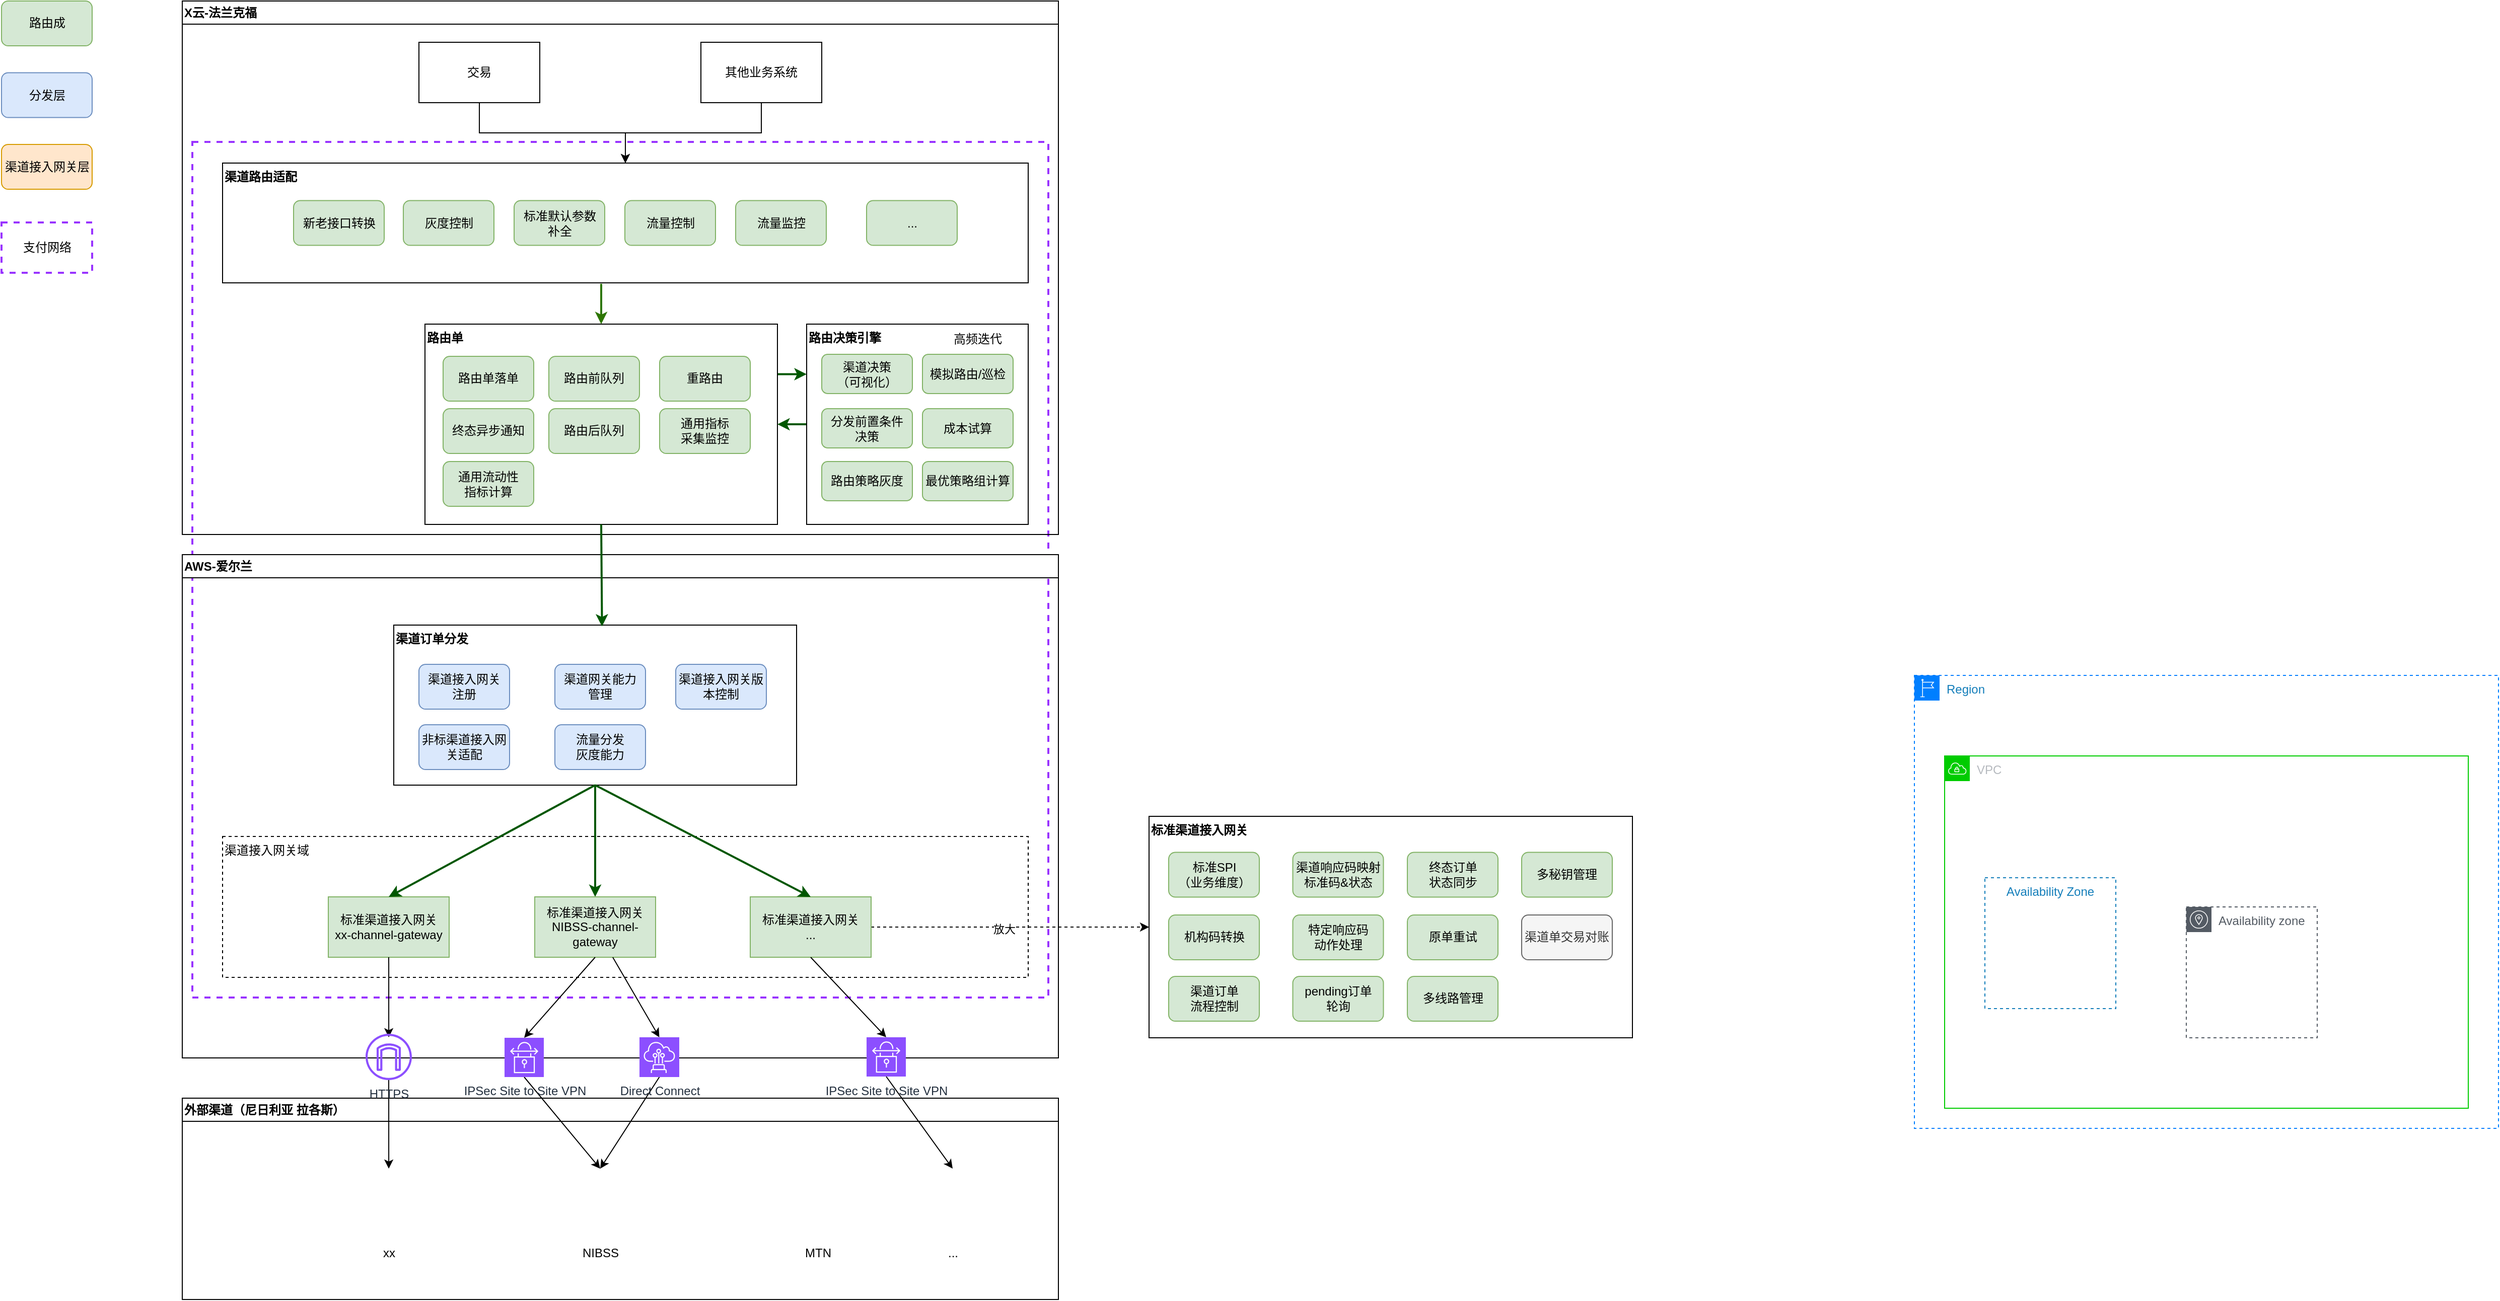 <mxfile version="25.0.3">
  <diagram name="Page-1" id="9BB5iWTIzU-Hl_XkpuT6">
    <mxGraphModel dx="6295" dy="-446" grid="1" gridSize="10" guides="1" tooltips="1" connect="1" arrows="1" fold="1" page="1" pageScale="1" pageWidth="850" pageHeight="1100" math="0" shadow="0">
      <root>
        <mxCell id="0" />
        <mxCell id="1" parent="0" />
        <mxCell id="avMDx9u3WF0ZAJYoT9_1-1" value="" style="rounded=0;whiteSpace=wrap;html=1;dashed=1;strokeColor=#9933FF;strokeWidth=2;fillColor=none;" vertex="1" parent="1">
          <mxGeometry x="-4870" y="1430" width="850" height="850" as="geometry" />
        </mxCell>
        <mxCell id="avMDx9u3WF0ZAJYoT9_1-2" value="X云-法兰克福" style="swimlane;whiteSpace=wrap;html=1;align=left;" vertex="1" parent="1">
          <mxGeometry x="-4880" y="1290" width="870" height="530" as="geometry" />
        </mxCell>
        <mxCell id="avMDx9u3WF0ZAJYoT9_1-3" style="edgeStyle=orthogonalEdgeStyle;rounded=0;orthogonalLoop=1;jettySize=auto;html=1;entryX=0.5;entryY=0;entryDx=0;entryDy=0;" edge="1" parent="avMDx9u3WF0ZAJYoT9_1-2" source="avMDx9u3WF0ZAJYoT9_1-4" target="avMDx9u3WF0ZAJYoT9_1-8">
          <mxGeometry relative="1" as="geometry" />
        </mxCell>
        <mxCell id="avMDx9u3WF0ZAJYoT9_1-4" value="交易" style="rounded=0;whiteSpace=wrap;html=1;" vertex="1" parent="avMDx9u3WF0ZAJYoT9_1-2">
          <mxGeometry x="235" y="41" width="120" height="60" as="geometry" />
        </mxCell>
        <mxCell id="avMDx9u3WF0ZAJYoT9_1-5" style="edgeStyle=orthogonalEdgeStyle;rounded=0;orthogonalLoop=1;jettySize=auto;html=1;entryX=0.5;entryY=0;entryDx=0;entryDy=0;" edge="1" parent="avMDx9u3WF0ZAJYoT9_1-2" source="avMDx9u3WF0ZAJYoT9_1-6" target="avMDx9u3WF0ZAJYoT9_1-8">
          <mxGeometry relative="1" as="geometry" />
        </mxCell>
        <mxCell id="avMDx9u3WF0ZAJYoT9_1-6" value="其他业务系统" style="rounded=0;whiteSpace=wrap;html=1;" vertex="1" parent="avMDx9u3WF0ZAJYoT9_1-2">
          <mxGeometry x="515" y="41" width="120" height="60" as="geometry" />
        </mxCell>
        <mxCell id="avMDx9u3WF0ZAJYoT9_1-7" style="edgeStyle=orthogonalEdgeStyle;rounded=0;orthogonalLoop=1;jettySize=auto;html=1;entryX=0.5;entryY=0;entryDx=0;entryDy=0;fillColor=#60a917;strokeColor=#2D7600;strokeWidth=2;exitX=0.47;exitY=1.008;exitDx=0;exitDy=0;exitPerimeter=0;" edge="1" parent="avMDx9u3WF0ZAJYoT9_1-2" source="avMDx9u3WF0ZAJYoT9_1-8" target="avMDx9u3WF0ZAJYoT9_1-15">
          <mxGeometry relative="1" as="geometry" />
        </mxCell>
        <mxCell id="avMDx9u3WF0ZAJYoT9_1-8" value="渠道路由适配" style="rounded=0;whiteSpace=wrap;html=1;align=left;verticalAlign=top;fontStyle=1" vertex="1" parent="avMDx9u3WF0ZAJYoT9_1-2">
          <mxGeometry x="40" y="161" width="800" height="119" as="geometry" />
        </mxCell>
        <mxCell id="avMDx9u3WF0ZAJYoT9_1-9" value="新老接口转换" style="rounded=1;whiteSpace=wrap;html=1;fillColor=#d5e8d4;strokeColor=#82b366;" vertex="1" parent="avMDx9u3WF0ZAJYoT9_1-2">
          <mxGeometry x="110.5" y="198.25" width="90" height="44.5" as="geometry" />
        </mxCell>
        <mxCell id="avMDx9u3WF0ZAJYoT9_1-10" value="灰度控制" style="rounded=1;whiteSpace=wrap;html=1;fillColor=#d5e8d4;strokeColor=#82b366;" vertex="1" parent="avMDx9u3WF0ZAJYoT9_1-2">
          <mxGeometry x="219.5" y="198.25" width="90" height="44.5" as="geometry" />
        </mxCell>
        <mxCell id="avMDx9u3WF0ZAJYoT9_1-11" value="标准默认参数&lt;div&gt;补全&lt;/div&gt;" style="rounded=1;whiteSpace=wrap;html=1;fillColor=#d5e8d4;strokeColor=#82b366;" vertex="1" parent="avMDx9u3WF0ZAJYoT9_1-2">
          <mxGeometry x="329.5" y="198.25" width="90" height="44.5" as="geometry" />
        </mxCell>
        <mxCell id="avMDx9u3WF0ZAJYoT9_1-12" value="流量控制" style="rounded=1;whiteSpace=wrap;html=1;fillColor=#d5e8d4;strokeColor=#82b366;" vertex="1" parent="avMDx9u3WF0ZAJYoT9_1-2">
          <mxGeometry x="439.5" y="198.25" width="90" height="44.5" as="geometry" />
        </mxCell>
        <mxCell id="avMDx9u3WF0ZAJYoT9_1-13" value="流量监控" style="rounded=1;whiteSpace=wrap;html=1;fillColor=#d5e8d4;strokeColor=#82b366;" vertex="1" parent="avMDx9u3WF0ZAJYoT9_1-2">
          <mxGeometry x="549.5" y="198.25" width="90" height="44.5" as="geometry" />
        </mxCell>
        <mxCell id="avMDx9u3WF0ZAJYoT9_1-14" style="edgeStyle=orthogonalEdgeStyle;rounded=0;orthogonalLoop=1;jettySize=auto;html=1;entryX=0;entryY=0.25;entryDx=0;entryDy=0;exitX=1;exitY=0.25;exitDx=0;exitDy=0;strokeWidth=2;fillColor=#008a00;strokeColor=#005700;" edge="1" parent="avMDx9u3WF0ZAJYoT9_1-2" source="avMDx9u3WF0ZAJYoT9_1-15" target="avMDx9u3WF0ZAJYoT9_1-17">
          <mxGeometry relative="1" as="geometry" />
        </mxCell>
        <mxCell id="avMDx9u3WF0ZAJYoT9_1-15" value="路由单" style="rounded=0;whiteSpace=wrap;html=1;align=left;verticalAlign=top;fontStyle=1" vertex="1" parent="avMDx9u3WF0ZAJYoT9_1-2">
          <mxGeometry x="241" y="321" width="350" height="199" as="geometry" />
        </mxCell>
        <mxCell id="avMDx9u3WF0ZAJYoT9_1-16" style="edgeStyle=orthogonalEdgeStyle;rounded=0;orthogonalLoop=1;jettySize=auto;html=1;entryX=1;entryY=0.5;entryDx=0;entryDy=0;strokeWidth=2;fillColor=#008a00;strokeColor=#005700;" edge="1" parent="avMDx9u3WF0ZAJYoT9_1-2" source="avMDx9u3WF0ZAJYoT9_1-17" target="avMDx9u3WF0ZAJYoT9_1-15">
          <mxGeometry relative="1" as="geometry" />
        </mxCell>
        <mxCell id="avMDx9u3WF0ZAJYoT9_1-17" value="路由决策引擎" style="rounded=0;whiteSpace=wrap;html=1;align=left;verticalAlign=top;fontStyle=1" vertex="1" parent="avMDx9u3WF0ZAJYoT9_1-2">
          <mxGeometry x="620" y="321" width="220" height="199" as="geometry" />
        </mxCell>
        <mxCell id="avMDx9u3WF0ZAJYoT9_1-18" value="路由单落单" style="rounded=1;whiteSpace=wrap;html=1;fillColor=#d5e8d4;strokeColor=#82b366;" vertex="1" parent="avMDx9u3WF0ZAJYoT9_1-2">
          <mxGeometry x="259" y="353" width="90" height="44.5" as="geometry" />
        </mxCell>
        <mxCell id="avMDx9u3WF0ZAJYoT9_1-19" value="路由前队列" style="rounded=1;whiteSpace=wrap;html=1;fillColor=#d5e8d4;strokeColor=#82b366;" vertex="1" parent="avMDx9u3WF0ZAJYoT9_1-2">
          <mxGeometry x="364" y="353" width="90" height="44.5" as="geometry" />
        </mxCell>
        <mxCell id="avMDx9u3WF0ZAJYoT9_1-20" value="渠道决策&lt;div&gt;（可视化）&lt;/div&gt;" style="rounded=1;whiteSpace=wrap;html=1;fillColor=#d5e8d4;strokeColor=#82b366;" vertex="1" parent="avMDx9u3WF0ZAJYoT9_1-2">
          <mxGeometry x="635" y="351" width="90" height="39" as="geometry" />
        </mxCell>
        <mxCell id="avMDx9u3WF0ZAJYoT9_1-21" value="分发前置条件&lt;div&gt;决策&lt;/div&gt;" style="rounded=1;whiteSpace=wrap;html=1;fillColor=#d5e8d4;strokeColor=#82b366;" vertex="1" parent="avMDx9u3WF0ZAJYoT9_1-2">
          <mxGeometry x="635" y="405" width="90" height="39" as="geometry" />
        </mxCell>
        <mxCell id="avMDx9u3WF0ZAJYoT9_1-22" value="路由后队列" style="rounded=1;whiteSpace=wrap;html=1;fillColor=#d5e8d4;strokeColor=#82b366;" vertex="1" parent="avMDx9u3WF0ZAJYoT9_1-2">
          <mxGeometry x="364" y="405" width="90" height="44.5" as="geometry" />
        </mxCell>
        <mxCell id="avMDx9u3WF0ZAJYoT9_1-23" value="终态异步通知" style="rounded=1;whiteSpace=wrap;html=1;fillColor=#d5e8d4;strokeColor=#82b366;" vertex="1" parent="avMDx9u3WF0ZAJYoT9_1-2">
          <mxGeometry x="259" y="405" width="90" height="44.5" as="geometry" />
        </mxCell>
        <mxCell id="avMDx9u3WF0ZAJYoT9_1-24" value="重路由" style="rounded=1;whiteSpace=wrap;html=1;fillColor=#d5e8d4;strokeColor=#82b366;" vertex="1" parent="avMDx9u3WF0ZAJYoT9_1-2">
          <mxGeometry x="474" y="353" width="90" height="44.5" as="geometry" />
        </mxCell>
        <mxCell id="avMDx9u3WF0ZAJYoT9_1-25" value="通用指标&lt;div&gt;采集监控&lt;/div&gt;" style="rounded=1;whiteSpace=wrap;html=1;fillColor=#d5e8d4;strokeColor=#82b366;" vertex="1" parent="avMDx9u3WF0ZAJYoT9_1-2">
          <mxGeometry x="474" y="405" width="90" height="44.5" as="geometry" />
        </mxCell>
        <mxCell id="avMDx9u3WF0ZAJYoT9_1-26" value="模拟路由/巡检" style="rounded=1;whiteSpace=wrap;html=1;fillColor=#d5e8d4;strokeColor=#82b366;" vertex="1" parent="avMDx9u3WF0ZAJYoT9_1-2">
          <mxGeometry x="735" y="351" width="90" height="39" as="geometry" />
        </mxCell>
        <mxCell id="avMDx9u3WF0ZAJYoT9_1-27" value="成本试算" style="rounded=1;whiteSpace=wrap;html=1;fillColor=#d5e8d4;strokeColor=#82b366;" vertex="1" parent="avMDx9u3WF0ZAJYoT9_1-2">
          <mxGeometry x="735" y="405" width="90" height="39" as="geometry" />
        </mxCell>
        <mxCell id="avMDx9u3WF0ZAJYoT9_1-28" value="路由策略灰度" style="rounded=1;whiteSpace=wrap;html=1;fillColor=#d5e8d4;strokeColor=#82b366;" vertex="1" parent="avMDx9u3WF0ZAJYoT9_1-2">
          <mxGeometry x="635" y="457.5" width="90" height="39" as="geometry" />
        </mxCell>
        <mxCell id="avMDx9u3WF0ZAJYoT9_1-29" value="最优策略组计算" style="rounded=1;whiteSpace=wrap;html=1;fillColor=#d5e8d4;strokeColor=#82b366;" vertex="1" parent="avMDx9u3WF0ZAJYoT9_1-2">
          <mxGeometry x="735" y="457.5" width="90" height="39" as="geometry" />
        </mxCell>
        <mxCell id="avMDx9u3WF0ZAJYoT9_1-30" value="高频迭代" style="text;html=1;align=center;verticalAlign=middle;whiteSpace=wrap;rounded=0;" vertex="1" parent="avMDx9u3WF0ZAJYoT9_1-2">
          <mxGeometry x="760" y="321" width="60" height="30" as="geometry" />
        </mxCell>
        <mxCell id="avMDx9u3WF0ZAJYoT9_1-31" value="通用流动性&lt;div&gt;指标计算&lt;/div&gt;" style="rounded=1;whiteSpace=wrap;html=1;fillColor=#d5e8d4;strokeColor=#82b366;" vertex="1" parent="avMDx9u3WF0ZAJYoT9_1-2">
          <mxGeometry x="259" y="457.5" width="90" height="44.5" as="geometry" />
        </mxCell>
        <mxCell id="avMDx9u3WF0ZAJYoT9_1-90" value="..." style="rounded=1;whiteSpace=wrap;html=1;fillColor=#d5e8d4;strokeColor=#82b366;" vertex="1" parent="avMDx9u3WF0ZAJYoT9_1-2">
          <mxGeometry x="679.5" y="198.25" width="90" height="44.5" as="geometry" />
        </mxCell>
        <mxCell id="avMDx9u3WF0ZAJYoT9_1-32" value="AWS-爱尔兰" style="swimlane;whiteSpace=wrap;html=1;align=left;" vertex="1" parent="1">
          <mxGeometry x="-4880" y="1840" width="870" height="500" as="geometry" />
        </mxCell>
        <mxCell id="avMDx9u3WF0ZAJYoT9_1-33" value="渠道接入网关域" style="rounded=0;whiteSpace=wrap;html=1;dashed=1;align=left;verticalAlign=top;" vertex="1" parent="avMDx9u3WF0ZAJYoT9_1-32">
          <mxGeometry x="40" y="280" width="800" height="140" as="geometry" />
        </mxCell>
        <mxCell id="avMDx9u3WF0ZAJYoT9_1-38" style="rounded=0;orthogonalLoop=1;jettySize=auto;html=1;entryX=0.5;entryY=0;entryDx=0;entryDy=0;fillColor=#008a00;strokeColor=#005700;strokeWidth=2;exitX=0.5;exitY=1;exitDx=0;exitDy=0;" edge="1" parent="avMDx9u3WF0ZAJYoT9_1-32" source="avMDx9u3WF0ZAJYoT9_1-42" target="avMDx9u3WF0ZAJYoT9_1-52">
          <mxGeometry relative="1" as="geometry" />
        </mxCell>
        <mxCell id="avMDx9u3WF0ZAJYoT9_1-42" value="渠道订单分发" style="rounded=0;whiteSpace=wrap;html=1;align=left;verticalAlign=top;fontStyle=1" vertex="1" parent="avMDx9u3WF0ZAJYoT9_1-32">
          <mxGeometry x="210" y="70" width="400" height="159" as="geometry" />
        </mxCell>
        <mxCell id="avMDx9u3WF0ZAJYoT9_1-44" value="渠道接入网关&lt;div&gt;注册&lt;/div&gt;" style="rounded=1;whiteSpace=wrap;html=1;fillColor=#dae8fc;strokeColor=#6c8ebf;" vertex="1" parent="avMDx9u3WF0ZAJYoT9_1-32">
          <mxGeometry x="235" y="109" width="90" height="44.5" as="geometry" />
        </mxCell>
        <mxCell id="avMDx9u3WF0ZAJYoT9_1-45" value="渠道网关能力&lt;div&gt;管理&lt;/div&gt;" style="rounded=1;whiteSpace=wrap;html=1;fillColor=#dae8fc;strokeColor=#6c8ebf;" vertex="1" parent="avMDx9u3WF0ZAJYoT9_1-32">
          <mxGeometry x="370" y="109" width="90" height="44.5" as="geometry" />
        </mxCell>
        <mxCell id="avMDx9u3WF0ZAJYoT9_1-46" value="渠道接入网关版本控制" style="rounded=1;whiteSpace=wrap;html=1;fillColor=#dae8fc;strokeColor=#6c8ebf;" vertex="1" parent="avMDx9u3WF0ZAJYoT9_1-32">
          <mxGeometry x="490" y="109" width="90" height="44.5" as="geometry" />
        </mxCell>
        <mxCell id="avMDx9u3WF0ZAJYoT9_1-47" value="流量分发&lt;div&gt;灰度能力&lt;/div&gt;" style="rounded=1;whiteSpace=wrap;html=1;fillColor=#dae8fc;strokeColor=#6c8ebf;" vertex="1" parent="avMDx9u3WF0ZAJYoT9_1-32">
          <mxGeometry x="370" y="169" width="90" height="44.5" as="geometry" />
        </mxCell>
        <mxCell id="avMDx9u3WF0ZAJYoT9_1-48" value="非标渠道接入网关适配" style="rounded=1;whiteSpace=wrap;html=1;fillColor=#dae8fc;strokeColor=#6c8ebf;" vertex="1" parent="avMDx9u3WF0ZAJYoT9_1-32">
          <mxGeometry x="235" y="169" width="90" height="44.5" as="geometry" />
        </mxCell>
        <mxCell id="avMDx9u3WF0ZAJYoT9_1-51" value="标准渠道接入网关&lt;div&gt;xx-channel-gateway&lt;/div&gt;" style="rounded=0;whiteSpace=wrap;html=1;fillColor=#d5e8d4;strokeColor=#82b366;" vertex="1" parent="avMDx9u3WF0ZAJYoT9_1-32">
          <mxGeometry x="145" y="340" width="120" height="60" as="geometry" />
        </mxCell>
        <mxCell id="avMDx9u3WF0ZAJYoT9_1-52" value="标准渠道接入网关&lt;div&gt;NIBSS-channel-gateway&lt;/div&gt;" style="rounded=0;whiteSpace=wrap;html=1;fillColor=#d5e8d4;strokeColor=#82b366;" vertex="1" parent="avMDx9u3WF0ZAJYoT9_1-32">
          <mxGeometry x="350" y="340" width="120" height="60" as="geometry" />
        </mxCell>
        <mxCell id="avMDx9u3WF0ZAJYoT9_1-55" style="rounded=0;orthogonalLoop=1;jettySize=auto;html=1;entryX=0.5;entryY=0;entryDx=0;entryDy=0;fillColor=#008a00;strokeColor=#005700;strokeWidth=2;exitX=0.5;exitY=1;exitDx=0;exitDy=0;" edge="1" parent="avMDx9u3WF0ZAJYoT9_1-32" source="avMDx9u3WF0ZAJYoT9_1-42" target="avMDx9u3WF0ZAJYoT9_1-51">
          <mxGeometry relative="1" as="geometry" />
        </mxCell>
        <mxCell id="avMDx9u3WF0ZAJYoT9_1-57" style="rounded=0;orthogonalLoop=1;jettySize=auto;html=1;entryX=0.517;entryY=0.009;entryDx=0;entryDy=0;entryPerimeter=0;exitX=0.5;exitY=1;exitDx=0;exitDy=0;fillColor=#008a00;strokeColor=#005700;strokeWidth=2;" edge="1" parent="1" source="avMDx9u3WF0ZAJYoT9_1-15" target="avMDx9u3WF0ZAJYoT9_1-42">
          <mxGeometry relative="1" as="geometry" />
        </mxCell>
        <mxCell id="avMDx9u3WF0ZAJYoT9_1-58" value="外部渠道（尼日利亚 拉各斯）" style="swimlane;whiteSpace=wrap;html=1;align=left;" vertex="1" parent="1">
          <mxGeometry x="-4880" y="2380" width="870" height="200" as="geometry" />
        </mxCell>
        <mxCell id="avMDx9u3WF0ZAJYoT9_1-60" value="xx" style="shape=image;html=1;verticalAlign=top;verticalLabelPosition=bottom;labelBackgroundColor=#ffffff;imageAspect=0;aspect=fixed;image=https://cdn4.iconfinder.com/data/icons/48-bubbles/48/04.Bank-128.png" vertex="1" parent="avMDx9u3WF0ZAJYoT9_1-58">
          <mxGeometry x="170.05" y="70" width="70" height="70" as="geometry" />
        </mxCell>
        <mxCell id="avMDx9u3WF0ZAJYoT9_1-62" value="NIBSS" style="shape=image;html=1;verticalAlign=top;verticalLabelPosition=bottom;labelBackgroundColor=#ffffff;imageAspect=0;aspect=fixed;image=https://cdn4.iconfinder.com/data/icons/48-bubbles/48/04.Bank-128.png" vertex="1" parent="avMDx9u3WF0ZAJYoT9_1-58">
          <mxGeometry x="380" y="70" width="70" height="70" as="geometry" />
        </mxCell>
        <mxCell id="avMDx9u3WF0ZAJYoT9_1-63" value="MTN" style="shape=image;html=1;verticalAlign=top;verticalLabelPosition=bottom;labelBackgroundColor=#ffffff;imageAspect=0;aspect=fixed;image=https://cdn4.iconfinder.com/data/icons/48-bubbles/48/04.Bank-128.png" vertex="1" parent="avMDx9u3WF0ZAJYoT9_1-58">
          <mxGeometry x="596" y="70" width="70" height="70" as="geometry" />
        </mxCell>
        <mxCell id="avMDx9u3WF0ZAJYoT9_1-64" value="..." style="shape=image;html=1;verticalAlign=top;verticalLabelPosition=bottom;labelBackgroundColor=#ffffff;imageAspect=0;aspect=fixed;image=https://cdn4.iconfinder.com/data/icons/48-bubbles/48/04.Bank-128.png" vertex="1" parent="avMDx9u3WF0ZAJYoT9_1-58">
          <mxGeometry x="730" y="70" width="70" height="70" as="geometry" />
        </mxCell>
        <mxCell id="avMDx9u3WF0ZAJYoT9_1-65" value="分发层" style="rounded=1;whiteSpace=wrap;html=1;fillColor=#dae8fc;strokeColor=#6c8ebf;" vertex="1" parent="1">
          <mxGeometry x="-5059.5" y="1361.25" width="90" height="44.5" as="geometry" />
        </mxCell>
        <mxCell id="avMDx9u3WF0ZAJYoT9_1-66" value="路由成" style="rounded=1;whiteSpace=wrap;html=1;fillColor=#d5e8d4;strokeColor=#82b366;" vertex="1" parent="1">
          <mxGeometry x="-5059.5" y="1290" width="90" height="44.5" as="geometry" />
        </mxCell>
        <mxCell id="avMDx9u3WF0ZAJYoT9_1-67" value="渠道接入网关层" style="rounded=1;whiteSpace=wrap;html=1;fillColor=#ffe6cc;strokeColor=#d79b00;" vertex="1" parent="1">
          <mxGeometry x="-5059.5" y="1432.5" width="90" height="44.5" as="geometry" />
        </mxCell>
        <mxCell id="avMDx9u3WF0ZAJYoT9_1-74" value="标准渠道接入网关" style="rounded=0;whiteSpace=wrap;html=1;verticalAlign=top;align=left;fontStyle=1" vertex="1" parent="1">
          <mxGeometry x="-3920" y="2100" width="480" height="220" as="geometry" />
        </mxCell>
        <mxCell id="avMDx9u3WF0ZAJYoT9_1-75" value="标准SPI&lt;div&gt;（业务维度）&lt;/div&gt;" style="rounded=1;whiteSpace=wrap;html=1;fillColor=#d5e8d4;strokeColor=#82b366;" vertex="1" parent="1">
          <mxGeometry x="-3900.5" y="2135.75" width="90" height="44.5" as="geometry" />
        </mxCell>
        <mxCell id="avMDx9u3WF0ZAJYoT9_1-76" value="机构码转换" style="rounded=1;whiteSpace=wrap;html=1;fillColor=#d5e8d4;strokeColor=#82b366;" vertex="1" parent="1">
          <mxGeometry x="-3900.5" y="2198" width="90" height="44.5" as="geometry" />
        </mxCell>
        <mxCell id="avMDx9u3WF0ZAJYoT9_1-77" value="渠道订单&lt;div&gt;流程控制&lt;/div&gt;" style="rounded=1;whiteSpace=wrap;html=1;fillColor=#d5e8d4;strokeColor=#82b366;" vertex="1" parent="1">
          <mxGeometry x="-3900.5" y="2259" width="90" height="44.5" as="geometry" />
        </mxCell>
        <mxCell id="avMDx9u3WF0ZAJYoT9_1-78" value="渠道响应码映射&lt;div&gt;标准码&amp;amp;状态&lt;/div&gt;" style="rounded=1;whiteSpace=wrap;html=1;fillColor=#d5e8d4;strokeColor=#82b366;" vertex="1" parent="1">
          <mxGeometry x="-3777.25" y="2135.75" width="90" height="44.5" as="geometry" />
        </mxCell>
        <mxCell id="avMDx9u3WF0ZAJYoT9_1-79" value="特定响应码&lt;div&gt;动作处理&lt;/div&gt;" style="rounded=1;whiteSpace=wrap;html=1;fillColor=#d5e8d4;strokeColor=#82b366;" vertex="1" parent="1">
          <mxGeometry x="-3777.25" y="2198" width="90" height="44.5" as="geometry" />
        </mxCell>
        <mxCell id="avMDx9u3WF0ZAJYoT9_1-80" value="pending订单&lt;div&gt;轮询&lt;/div&gt;" style="rounded=1;whiteSpace=wrap;html=1;fillColor=#d5e8d4;strokeColor=#82b366;" vertex="1" parent="1">
          <mxGeometry x="-3777.25" y="2259" width="90" height="44.5" as="geometry" />
        </mxCell>
        <mxCell id="avMDx9u3WF0ZAJYoT9_1-81" value="终态订单&lt;div&gt;状态同步&lt;/div&gt;" style="rounded=1;whiteSpace=wrap;html=1;fillColor=#d5e8d4;strokeColor=#82b366;" vertex="1" parent="1">
          <mxGeometry x="-3663.5" y="2135.75" width="90" height="44.5" as="geometry" />
        </mxCell>
        <mxCell id="avMDx9u3WF0ZAJYoT9_1-82" value="原单重试" style="rounded=1;whiteSpace=wrap;html=1;fillColor=#d5e8d4;strokeColor=#82b366;" vertex="1" parent="1">
          <mxGeometry x="-3663.5" y="2198" width="90" height="44.5" as="geometry" />
        </mxCell>
        <mxCell id="avMDx9u3WF0ZAJYoT9_1-83" value="渠道单交易对账" style="rounded=1;whiteSpace=wrap;html=1;fillColor=#f5f5f5;strokeColor=#666666;fontColor=#333333;" vertex="1" parent="1">
          <mxGeometry x="-3550" y="2198" width="90" height="44.5" as="geometry" />
        </mxCell>
        <mxCell id="avMDx9u3WF0ZAJYoT9_1-84" style="rounded=0;orthogonalLoop=1;jettySize=auto;html=1;entryX=0;entryY=0.5;entryDx=0;entryDy=0;dashed=1;" edge="1" parent="1" source="avMDx9u3WF0ZAJYoT9_1-53" target="avMDx9u3WF0ZAJYoT9_1-74">
          <mxGeometry relative="1" as="geometry" />
        </mxCell>
        <mxCell id="avMDx9u3WF0ZAJYoT9_1-85" value="放大" style="edgeLabel;html=1;align=center;verticalAlign=middle;resizable=0;points=[];" vertex="1" connectable="0" parent="avMDx9u3WF0ZAJYoT9_1-84">
          <mxGeometry x="-0.047" y="-2" relative="1" as="geometry">
            <mxPoint as="offset" />
          </mxGeometry>
        </mxCell>
        <mxCell id="avMDx9u3WF0ZAJYoT9_1-86" value="支付网络" style="rounded=0;whiteSpace=wrap;html=1;dashed=1;strokeColor=#9933FF;strokeWidth=2;fillColor=none;" vertex="1" parent="1">
          <mxGeometry x="-5059.5" y="1510" width="90" height="50" as="geometry" />
        </mxCell>
        <mxCell id="avMDx9u3WF0ZAJYoT9_1-87" value="多线路管理" style="rounded=1;whiteSpace=wrap;html=1;fillColor=#d5e8d4;strokeColor=#82b366;" vertex="1" parent="1">
          <mxGeometry x="-3663.5" y="2259" width="90" height="44.5" as="geometry" />
        </mxCell>
        <mxCell id="avMDx9u3WF0ZAJYoT9_1-88" value="多秘钥管理" style="rounded=1;whiteSpace=wrap;html=1;fillColor=#d5e8d4;strokeColor=#82b366;" vertex="1" parent="1">
          <mxGeometry x="-3550" y="2135.75" width="90" height="44.5" as="geometry" />
        </mxCell>
        <mxCell id="avMDx9u3WF0ZAJYoT9_1-103" style="rounded=0;orthogonalLoop=1;jettySize=auto;html=1;entryX=0.5;entryY=0;entryDx=0;entryDy=0;exitX=0.5;exitY=1;exitDx=0;exitDy=0;" edge="1" parent="1" source="avMDx9u3WF0ZAJYoT9_1-104" target="avMDx9u3WF0ZAJYoT9_1-64">
          <mxGeometry relative="1" as="geometry" />
        </mxCell>
        <mxCell id="avMDx9u3WF0ZAJYoT9_1-53" value="标准渠道接入网关&lt;div&gt;...&lt;/div&gt;" style="rounded=0;whiteSpace=wrap;html=1;fillColor=#d5e8d4;strokeColor=#82b366;" vertex="1" parent="1">
          <mxGeometry x="-4316" y="2180" width="120" height="60" as="geometry" />
        </mxCell>
        <mxCell id="avMDx9u3WF0ZAJYoT9_1-39" style="rounded=0;orthogonalLoop=1;jettySize=auto;html=1;entryX=0.5;entryY=0;entryDx=0;entryDy=0;fillColor=#008a00;strokeColor=#005700;strokeWidth=2;exitX=0.5;exitY=1;exitDx=0;exitDy=0;" edge="1" parent="1" source="avMDx9u3WF0ZAJYoT9_1-42" target="avMDx9u3WF0ZAJYoT9_1-53">
          <mxGeometry relative="1" as="geometry" />
        </mxCell>
        <mxCell id="avMDx9u3WF0ZAJYoT9_1-91" style="rounded=0;orthogonalLoop=1;jettySize=auto;html=1;entryX=0.5;entryY=0;entryDx=0;entryDy=0;" edge="1" parent="1" source="avMDx9u3WF0ZAJYoT9_1-113" target="avMDx9u3WF0ZAJYoT9_1-60">
          <mxGeometry relative="1" as="geometry">
            <mxPoint x="-4674.95" y="2355.8" as="sourcePoint" />
          </mxGeometry>
        </mxCell>
        <mxCell id="avMDx9u3WF0ZAJYoT9_1-92" style="rounded=0;orthogonalLoop=1;jettySize=auto;html=1;entryX=0.5;entryY=0;entryDx=0;entryDy=0;exitX=0.5;exitY=1;exitDx=0;exitDy=0;exitPerimeter=0;" edge="1" parent="1" source="avMDx9u3WF0ZAJYoT9_1-93" target="avMDx9u3WF0ZAJYoT9_1-62">
          <mxGeometry relative="1" as="geometry" />
        </mxCell>
        <mxCell id="avMDx9u3WF0ZAJYoT9_1-94" value="" style="rounded=0;orthogonalLoop=1;jettySize=auto;html=1;entryX=0.5;entryY=0;entryDx=0;entryDy=0;exitX=0.5;exitY=1;exitDx=0;exitDy=0;" edge="1" parent="1" source="avMDx9u3WF0ZAJYoT9_1-52" target="avMDx9u3WF0ZAJYoT9_1-93">
          <mxGeometry relative="1" as="geometry">
            <mxPoint x="-4459" y="2240" as="sourcePoint" />
            <mxPoint x="-4379" y="2450" as="targetPoint" />
          </mxGeometry>
        </mxCell>
        <mxCell id="avMDx9u3WF0ZAJYoT9_1-93" value="IPSec Site to Site VPN" style="sketch=0;points=[[0,0,0],[0.25,0,0],[0.5,0,0],[0.75,0,0],[1,0,0],[0,1,0],[0.25,1,0],[0.5,1,0],[0.75,1,0],[1,1,0],[0,0.25,0],[0,0.5,0],[0,0.75,0],[1,0.25,0],[1,0.5,0],[1,0.75,0]];outlineConnect=0;fontColor=#232F3E;fillColor=#8C4FFF;strokeColor=#ffffff;dashed=0;verticalLabelPosition=bottom;verticalAlign=top;align=center;html=1;fontSize=12;fontStyle=0;aspect=fixed;shape=mxgraph.aws4.resourceIcon;resIcon=mxgraph.aws4.site_to_site_vpn;" vertex="1" parent="1">
          <mxGeometry x="-4560" y="2320" width="39" height="39" as="geometry" />
        </mxCell>
        <mxCell id="avMDx9u3WF0ZAJYoT9_1-97" style="rounded=0;orthogonalLoop=1;jettySize=auto;html=1;entryX=0.5;entryY=0;entryDx=0;entryDy=0;exitX=0.5;exitY=1;exitDx=0;exitDy=0;exitPerimeter=0;" edge="1" parent="1" source="avMDx9u3WF0ZAJYoT9_1-95" target="avMDx9u3WF0ZAJYoT9_1-62">
          <mxGeometry relative="1" as="geometry" />
        </mxCell>
        <mxCell id="avMDx9u3WF0ZAJYoT9_1-95" value="Direct Connect" style="sketch=0;points=[[0,0,0],[0.25,0,0],[0.5,0,0],[0.75,0,0],[1,0,0],[0,1,0],[0.25,1,0],[0.5,1,0],[0.75,1,0],[1,1,0],[0,0.25,0],[0,0.5,0],[0,0.75,0],[1,0.25,0],[1,0.5,0],[1,0.75,0]];outlineConnect=0;fontColor=#232F3E;fillColor=#8C4FFF;strokeColor=#ffffff;dashed=0;verticalLabelPosition=bottom;verticalAlign=top;align=center;html=1;fontSize=12;fontStyle=0;aspect=fixed;shape=mxgraph.aws4.resourceIcon;resIcon=mxgraph.aws4.direct_connect;" vertex="1" parent="1">
          <mxGeometry x="-4426" y="2319.5" width="39.5" height="39.5" as="geometry" />
        </mxCell>
        <mxCell id="avMDx9u3WF0ZAJYoT9_1-96" style="rounded=0;orthogonalLoop=1;jettySize=auto;html=1;entryX=0.5;entryY=0;entryDx=0;entryDy=0;entryPerimeter=0;" edge="1" parent="1" source="avMDx9u3WF0ZAJYoT9_1-52" target="avMDx9u3WF0ZAJYoT9_1-95">
          <mxGeometry relative="1" as="geometry" />
        </mxCell>
        <mxCell id="avMDx9u3WF0ZAJYoT9_1-99" value="" style="rounded=0;orthogonalLoop=1;jettySize=auto;html=1;entryX=0.5;entryY=0;entryDx=0;entryDy=0;" edge="1" parent="1" source="avMDx9u3WF0ZAJYoT9_1-51">
          <mxGeometry relative="1" as="geometry">
            <mxPoint x="-4670" y="2240" as="sourcePoint" />
            <mxPoint x="-4674.95" y="2319.5" as="targetPoint" />
          </mxGeometry>
        </mxCell>
        <mxCell id="avMDx9u3WF0ZAJYoT9_1-105" value="" style="rounded=0;orthogonalLoop=1;jettySize=auto;html=1;entryX=0.5;entryY=0;entryDx=0;entryDy=0;exitX=0.5;exitY=1;exitDx=0;exitDy=0;" edge="1" parent="1" source="avMDx9u3WF0ZAJYoT9_1-53" target="avMDx9u3WF0ZAJYoT9_1-104">
          <mxGeometry relative="1" as="geometry">
            <mxPoint x="-4256" y="2240" as="sourcePoint" />
            <mxPoint x="-4115" y="2450" as="targetPoint" />
          </mxGeometry>
        </mxCell>
        <mxCell id="avMDx9u3WF0ZAJYoT9_1-104" value="IPSec Site to Site VPN" style="sketch=0;points=[[0,0,0],[0.25,0,0],[0.5,0,0],[0.75,0,0],[1,0,0],[0,1,0],[0.25,1,0],[0.5,1,0],[0.75,1,0],[1,1,0],[0,0.25,0],[0,0.5,0],[0,0.75,0],[1,0.25,0],[1,0.5,0],[1,0.75,0]];outlineConnect=0;fontColor=#232F3E;fillColor=#8C4FFF;strokeColor=#ffffff;dashed=0;verticalLabelPosition=bottom;verticalAlign=top;align=center;html=1;fontSize=12;fontStyle=0;aspect=fixed;shape=mxgraph.aws4.resourceIcon;resIcon=mxgraph.aws4.site_to_site_vpn;" vertex="1" parent="1">
          <mxGeometry x="-4200.5" y="2319.5" width="39" height="39" as="geometry" />
        </mxCell>
        <mxCell id="avMDx9u3WF0ZAJYoT9_1-106" value="Region" style="points=[[0,0],[0.25,0],[0.5,0],[0.75,0],[1,0],[1,0.25],[1,0.5],[1,0.75],[1,1],[0.75,1],[0.5,1],[0.25,1],[0,1],[0,0.75],[0,0.5],[0,0.25]];outlineConnect=0;gradientColor=none;html=1;whiteSpace=wrap;fontSize=12;fontStyle=0;container=1;pointerEvents=0;collapsible=0;recursiveResize=0;shape=mxgraph.aws4.group;grIcon=mxgraph.aws4.group_region;strokeColor=#007FFF;fillColor=none;verticalAlign=top;align=left;spacingLeft=30;fontColor=#147EBA;dashed=1;" vertex="1" parent="1">
          <mxGeometry x="-3160" y="1960" width="580" height="450" as="geometry" />
        </mxCell>
        <mxCell id="avMDx9u3WF0ZAJYoT9_1-108" value="VPC" style="sketch=0;outlineConnect=0;gradientColor=none;html=1;whiteSpace=wrap;fontSize=12;fontStyle=0;shape=mxgraph.aws4.group;grIcon=mxgraph.aws4.group_vpc;strokeColor=#00CC00;fillColor=none;verticalAlign=top;align=left;spacingLeft=30;fontColor=#B6BABF;dashed=0;" vertex="1" parent="avMDx9u3WF0ZAJYoT9_1-106">
          <mxGeometry x="30" y="80" width="520" height="350" as="geometry" />
        </mxCell>
        <mxCell id="avMDx9u3WF0ZAJYoT9_1-110" value="Availability Zone" style="fillColor=none;strokeColor=#147EBA;dashed=1;verticalAlign=top;fontStyle=0;fontColor=#147EBA;whiteSpace=wrap;html=1;" vertex="1" parent="avMDx9u3WF0ZAJYoT9_1-106">
          <mxGeometry x="70" y="201" width="130" height="130" as="geometry" />
        </mxCell>
        <mxCell id="avMDx9u3WF0ZAJYoT9_1-109" value="Availability zone" style="sketch=0;outlineConnect=0;gradientColor=none;html=1;whiteSpace=wrap;fontSize=12;fontStyle=0;shape=mxgraph.aws4.group;grIcon=mxgraph.aws4.group_availability_zone;strokeColor=#545B64;fillColor=none;verticalAlign=top;align=left;spacingLeft=30;fontColor=#545B64;dashed=1;" vertex="1" parent="1">
          <mxGeometry x="-2890" y="2190" width="130" height="130" as="geometry" />
        </mxCell>
        <mxCell id="avMDx9u3WF0ZAJYoT9_1-113" value="HTTPS" style="sketch=0;outlineConnect=0;fontColor=#232F3E;gradientColor=none;fillColor=#8C4FFF;strokeColor=none;dashed=0;verticalLabelPosition=bottom;verticalAlign=top;align=center;html=1;fontSize=12;fontStyle=0;aspect=fixed;pointerEvents=1;shape=mxgraph.aws4.internet_gateway;" vertex="1" parent="1">
          <mxGeometry x="-4698" y="2316" width="46" height="46" as="geometry" />
        </mxCell>
      </root>
    </mxGraphModel>
  </diagram>
</mxfile>
